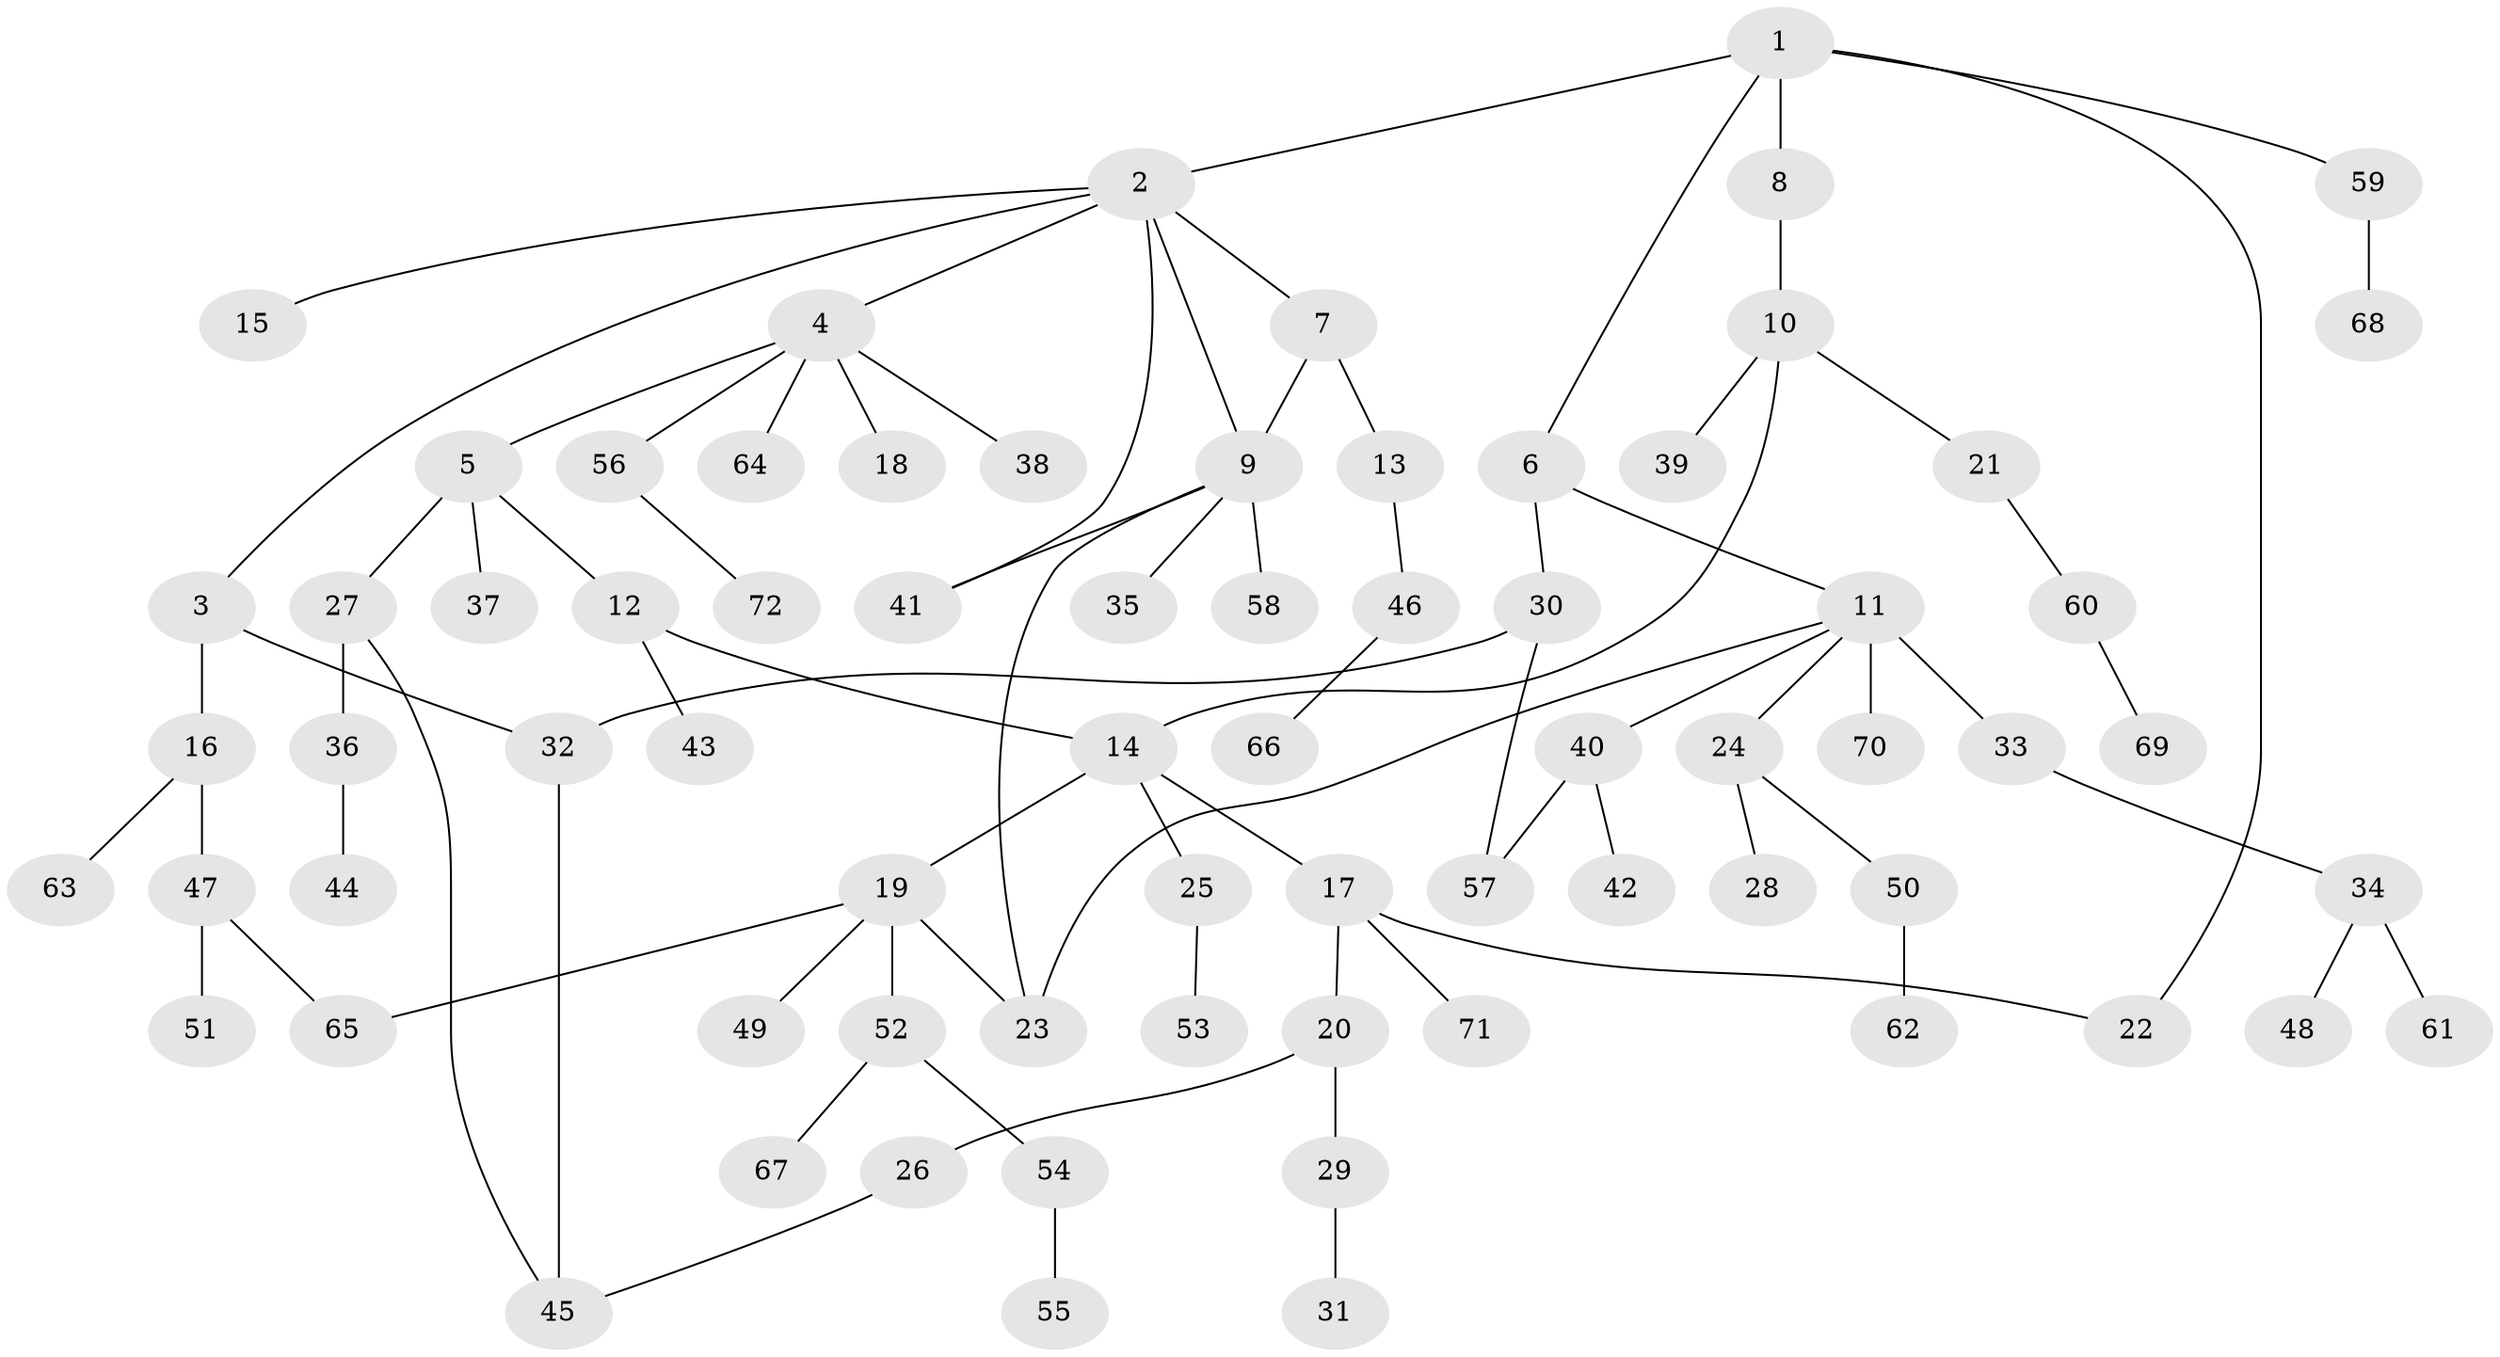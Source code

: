 // Generated by graph-tools (version 1.1) at 2025/13/03/09/25 04:13:19]
// undirected, 72 vertices, 82 edges
graph export_dot {
graph [start="1"]
  node [color=gray90,style=filled];
  1;
  2;
  3;
  4;
  5;
  6;
  7;
  8;
  9;
  10;
  11;
  12;
  13;
  14;
  15;
  16;
  17;
  18;
  19;
  20;
  21;
  22;
  23;
  24;
  25;
  26;
  27;
  28;
  29;
  30;
  31;
  32;
  33;
  34;
  35;
  36;
  37;
  38;
  39;
  40;
  41;
  42;
  43;
  44;
  45;
  46;
  47;
  48;
  49;
  50;
  51;
  52;
  53;
  54;
  55;
  56;
  57;
  58;
  59;
  60;
  61;
  62;
  63;
  64;
  65;
  66;
  67;
  68;
  69;
  70;
  71;
  72;
  1 -- 2;
  1 -- 6;
  1 -- 8;
  1 -- 59;
  1 -- 22;
  2 -- 3;
  2 -- 4;
  2 -- 7;
  2 -- 9;
  2 -- 15;
  2 -- 41;
  3 -- 16;
  3 -- 32;
  4 -- 5;
  4 -- 18;
  4 -- 38;
  4 -- 56;
  4 -- 64;
  5 -- 12;
  5 -- 27;
  5 -- 37;
  6 -- 11;
  6 -- 30;
  7 -- 13;
  7 -- 9;
  8 -- 10;
  9 -- 23;
  9 -- 35;
  9 -- 41;
  9 -- 58;
  10 -- 14;
  10 -- 21;
  10 -- 39;
  11 -- 24;
  11 -- 33;
  11 -- 40;
  11 -- 70;
  11 -- 23;
  12 -- 43;
  12 -- 14;
  13 -- 46;
  14 -- 17;
  14 -- 19;
  14 -- 25;
  16 -- 47;
  16 -- 63;
  17 -- 20;
  17 -- 22;
  17 -- 71;
  19 -- 49;
  19 -- 52;
  19 -- 23;
  19 -- 65;
  20 -- 26;
  20 -- 29;
  21 -- 60;
  24 -- 28;
  24 -- 50;
  25 -- 53;
  26 -- 45;
  27 -- 36;
  27 -- 45;
  29 -- 31;
  30 -- 57;
  30 -- 32;
  32 -- 45;
  33 -- 34;
  34 -- 48;
  34 -- 61;
  36 -- 44;
  40 -- 42;
  40 -- 57;
  46 -- 66;
  47 -- 51;
  47 -- 65;
  50 -- 62;
  52 -- 54;
  52 -- 67;
  54 -- 55;
  56 -- 72;
  59 -- 68;
  60 -- 69;
}
